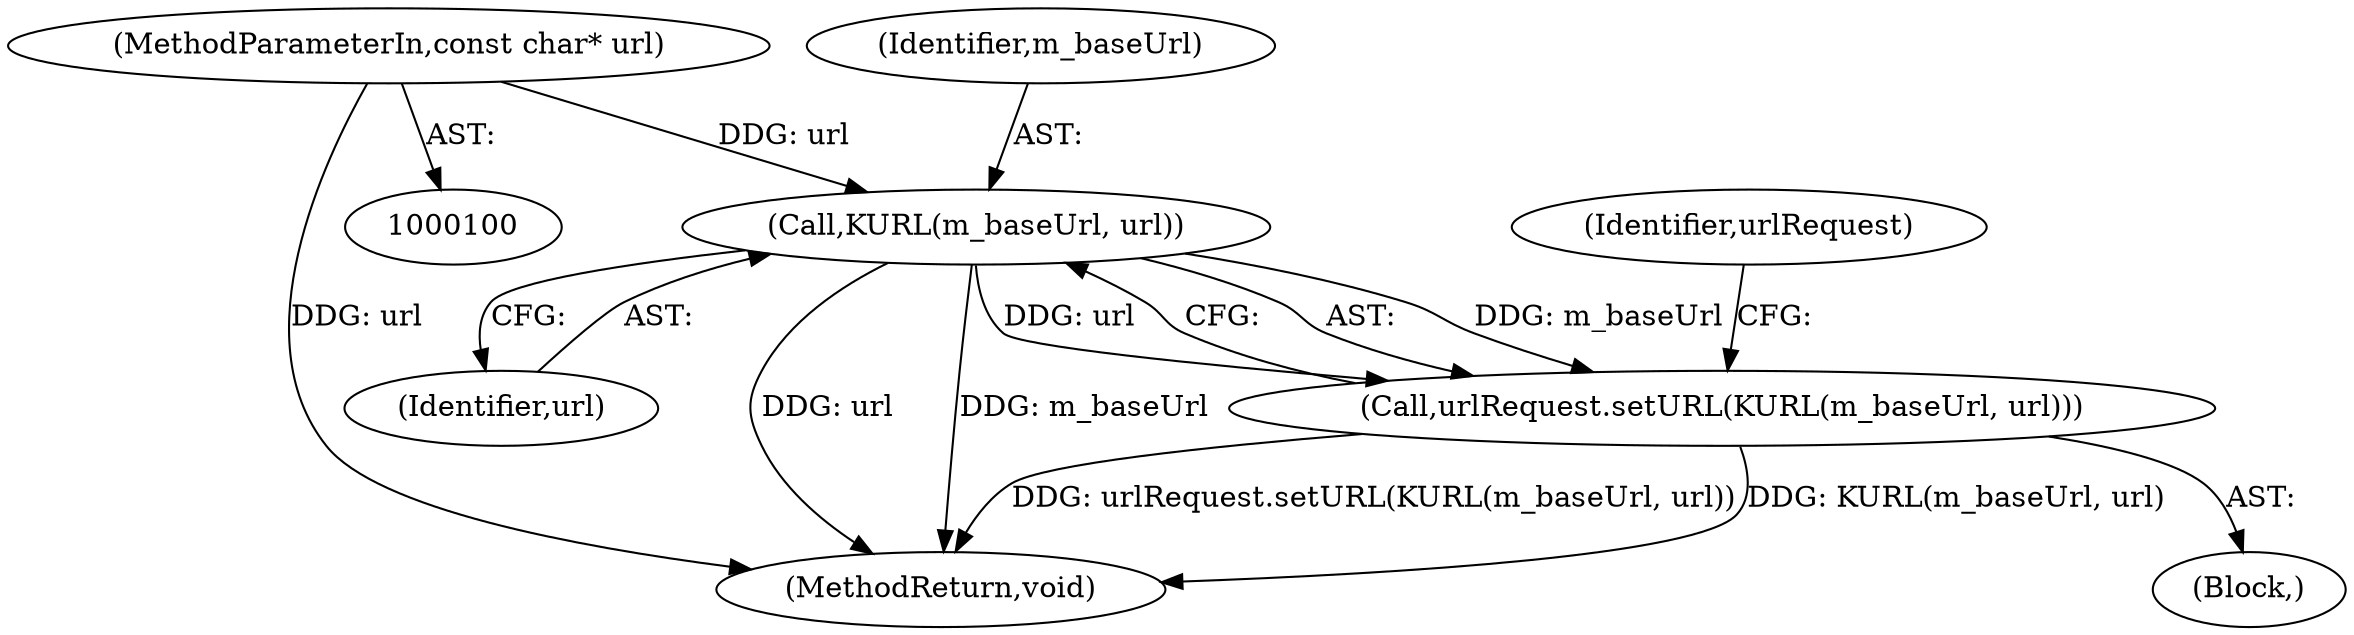 digraph "0_Chrome_7f0126ff011142c8619b10a6e64d04d1745c503a_13@pointer" {
"1000106" [label="(Call,KURL(m_baseUrl, url))"];
"1000101" [label="(MethodParameterIn,const char* url)"];
"1000105" [label="(Call,urlRequest.setURL(KURL(m_baseUrl, url)))"];
"1000106" [label="(Call,KURL(m_baseUrl, url))"];
"1000105" [label="(Call,urlRequest.setURL(KURL(m_baseUrl, url)))"];
"1000101" [label="(MethodParameterIn,const char* url)"];
"1000108" [label="(Identifier,url)"];
"1000107" [label="(Identifier,m_baseUrl)"];
"1000110" [label="(Identifier,urlRequest)"];
"1000102" [label="(Block,)"];
"1000117" [label="(MethodReturn,void)"];
"1000106" -> "1000105"  [label="AST: "];
"1000106" -> "1000108"  [label="CFG: "];
"1000107" -> "1000106"  [label="AST: "];
"1000108" -> "1000106"  [label="AST: "];
"1000105" -> "1000106"  [label="CFG: "];
"1000106" -> "1000117"  [label="DDG: url"];
"1000106" -> "1000117"  [label="DDG: m_baseUrl"];
"1000106" -> "1000105"  [label="DDG: m_baseUrl"];
"1000106" -> "1000105"  [label="DDG: url"];
"1000101" -> "1000106"  [label="DDG: url"];
"1000101" -> "1000100"  [label="AST: "];
"1000101" -> "1000117"  [label="DDG: url"];
"1000105" -> "1000102"  [label="AST: "];
"1000110" -> "1000105"  [label="CFG: "];
"1000105" -> "1000117"  [label="DDG: urlRequest.setURL(KURL(m_baseUrl, url))"];
"1000105" -> "1000117"  [label="DDG: KURL(m_baseUrl, url)"];
}
